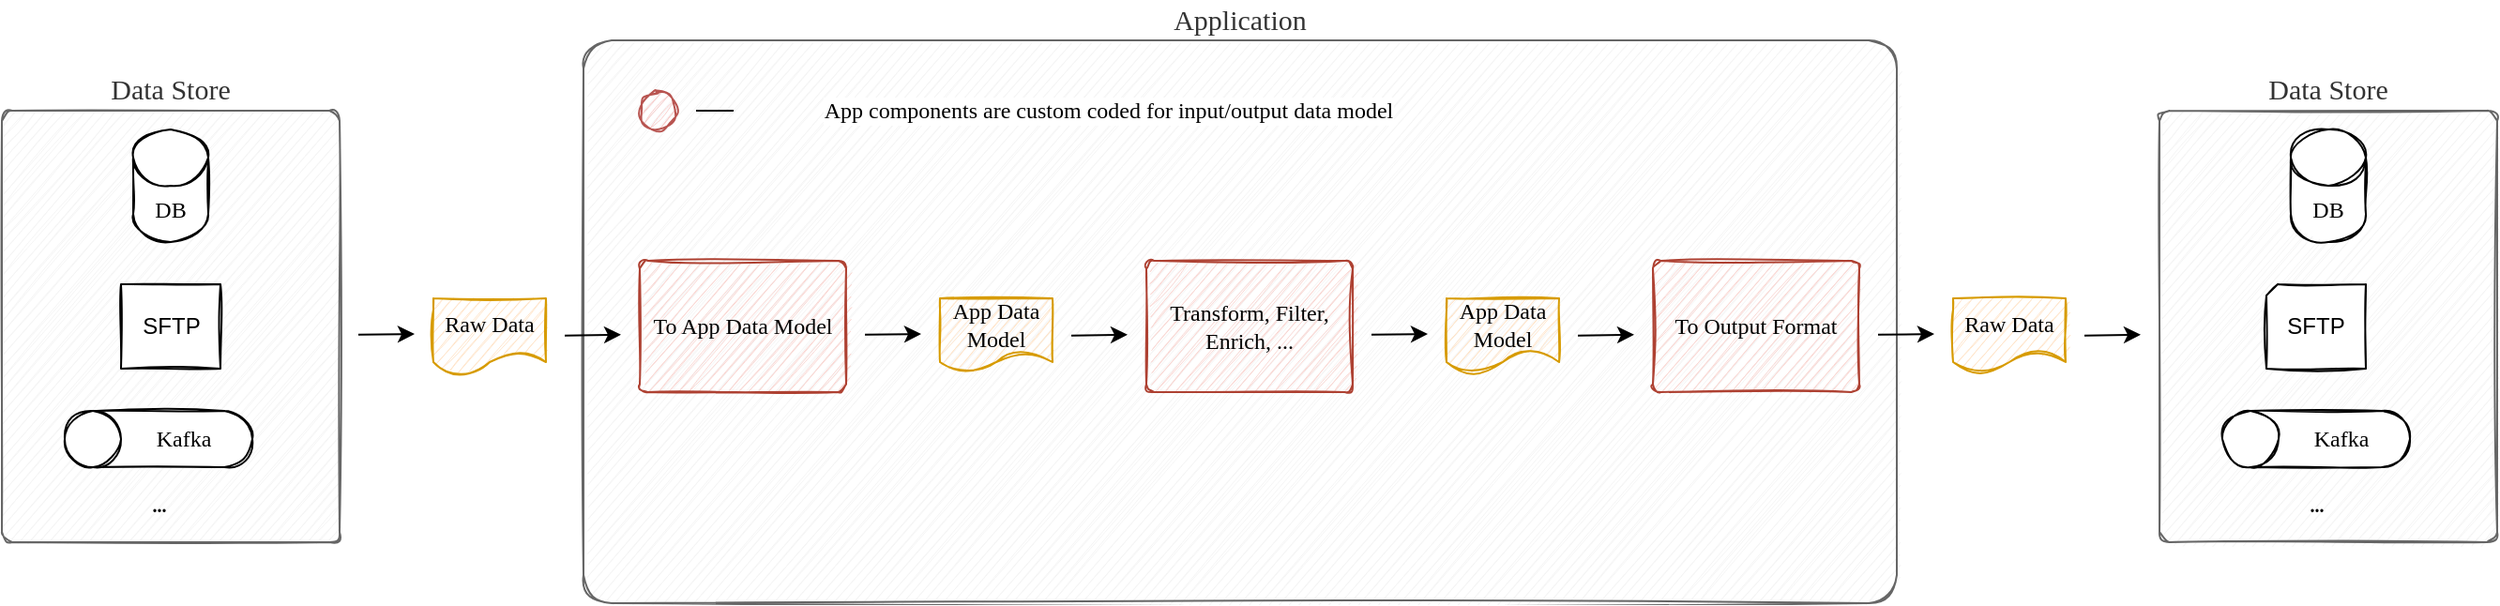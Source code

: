 <mxfile version="14.1.2" type="device"><diagram id="JuNs4aXnyzr4UFM-_TlM" name="Page-1"><mxGraphModel dx="1331" dy="656" grid="1" gridSize="10" guides="1" tooltips="1" connect="1" arrows="1" fold="1" page="1" pageScale="1" pageWidth="1400" pageHeight="850" math="0" shadow="0"><root><mxCell id="0"/><mxCell id="1" parent="0"/><mxCell id="kE1Qr9K8hbBn4ShAv4_i-48" value="&lt;font style=&quot;font-size: 15px&quot;&gt;Application&lt;/font&gt;" style="rounded=1;whiteSpace=wrap;html=1;comic=0;sketch=1;curveFitting=0.95;sketchStyle=rough;fontFamily=Verdana;fillColor=#f5f5f5;strokeColor=#666666;fontColor=#333333;arcSize=5;labelPosition=center;verticalLabelPosition=top;align=center;verticalAlign=bottom;" vertex="1" parent="1"><mxGeometry x="340" y="162.5" width="700" height="300" as="geometry"/></mxCell><mxCell id="kE1Qr9K8hbBn4ShAv4_i-15" value="&lt;font style=&quot;font-size: 15px&quot;&gt;Data Store&lt;/font&gt;" style="rounded=1;whiteSpace=wrap;html=1;comic=0;sketch=1;labelPosition=center;verticalLabelPosition=top;align=center;verticalAlign=bottom;fontFamily=Verdana;curveFitting=0.95;arcSize=3;sketchStyle=rough;fillColor=#f5f5f5;strokeColor=#666666;fontColor=#333333;" vertex="1" parent="1"><mxGeometry x="30" y="200" width="180" height="230" as="geometry"/></mxCell><mxCell id="kE1Qr9K8hbBn4ShAv4_i-5" value="&lt;font face=&quot;Verdana&quot;&gt;DB&lt;/font&gt;" style="shape=cylinder3;whiteSpace=wrap;html=1;boundedLbl=1;backgroundOutline=1;size=15;comic=0;sketch=1;" vertex="1" parent="1"><mxGeometry x="100" y="210" width="40" height="60" as="geometry"/></mxCell><mxCell id="kE1Qr9K8hbBn4ShAv4_i-7" value="&lt;font face=&quot;Verdana&quot;&gt;Kafka&lt;/font&gt;" style="shape=cylinder3;whiteSpace=wrap;html=1;boundedLbl=1;backgroundOutline=1;size=15;comic=0;sketch=1;direction=north;" vertex="1" parent="1"><mxGeometry x="63.5" y="360" width="100" height="30" as="geometry"/></mxCell><mxCell id="kE1Qr9K8hbBn4ShAv4_i-14" value="SFTP" style="shape=card;whiteSpace=wrap;html=1;comic=0;sketch=1;size=0;" vertex="1" parent="1"><mxGeometry x="93.5" y="292.5" width="53" height="45" as="geometry"/></mxCell><mxCell id="kE1Qr9K8hbBn4ShAv4_i-16" value="" style="endArrow=classic;html=1;fontFamily=Verdana;arcSize=15;" edge="1" parent="1"><mxGeometry width="50" height="50" relative="1" as="geometry"><mxPoint x="220" y="319.41" as="sourcePoint"/><mxPoint x="250" y="319" as="targetPoint"/></mxGeometry></mxCell><mxCell id="kE1Qr9K8hbBn4ShAv4_i-17" value="Raw Data" style="shape=document;whiteSpace=wrap;html=1;boundedLbl=1;comic=0;sketch=1;fontFamily=Verdana;fillColor=#ffe6cc;strokeColor=#d79b00;" vertex="1" parent="1"><mxGeometry x="260" y="300" width="60" height="40" as="geometry"/></mxCell><mxCell id="kE1Qr9K8hbBn4ShAv4_i-20" value="" style="endArrow=classic;html=1;fontFamily=Verdana;arcSize=20;" edge="1" parent="1"><mxGeometry width="50" height="50" relative="1" as="geometry"><mxPoint x="330" y="319.82" as="sourcePoint"/><mxPoint x="360" y="319.41" as="targetPoint"/></mxGeometry></mxCell><mxCell id="kE1Qr9K8hbBn4ShAv4_i-21" value="&lt;font size=&quot;1&quot;&gt;&lt;b&gt;...&lt;/b&gt;&lt;/font&gt;" style="text;html=1;strokeColor=none;fillColor=none;align=center;verticalAlign=middle;whiteSpace=wrap;rounded=0;comic=0;sketch=1;curveFitting=0.95;sketchStyle=rough;fontFamily=Verdana;" vertex="1" parent="1"><mxGeometry x="94" y="400" width="40" height="20" as="geometry"/></mxCell><mxCell id="kE1Qr9K8hbBn4ShAv4_i-22" value="To App Data Model" style="rounded=1;whiteSpace=wrap;html=1;comic=0;sketch=1;curveFitting=0.95;sketchStyle=rough;fontFamily=Verdana;arcSize=6;fillColor=#fad9d5;strokeColor=#ae4132;" vertex="1" parent="1"><mxGeometry x="370" y="280" width="110" height="70" as="geometry"/></mxCell><mxCell id="kE1Qr9K8hbBn4ShAv4_i-28" value="App Data Model" style="shape=document;whiteSpace=wrap;html=1;boundedLbl=1;comic=0;sketch=1;fontFamily=Verdana;fillColor=#ffe6cc;strokeColor=#d79b00;" vertex="1" parent="1"><mxGeometry x="530" y="300" width="60" height="40" as="geometry"/></mxCell><mxCell id="kE1Qr9K8hbBn4ShAv4_i-29" value="" style="endArrow=classic;html=1;fontFamily=Verdana;" edge="1" parent="1"><mxGeometry width="50" height="50" relative="1" as="geometry"><mxPoint x="600" y="319.82" as="sourcePoint"/><mxPoint x="630" y="319.41" as="targetPoint"/></mxGeometry></mxCell><mxCell id="kE1Qr9K8hbBn4ShAv4_i-30" value="" style="endArrow=classic;html=1;fontFamily=Verdana;" edge="1" parent="1"><mxGeometry width="50" height="50" relative="1" as="geometry"><mxPoint x="490" y="319.41" as="sourcePoint"/><mxPoint x="520" y="319" as="targetPoint"/></mxGeometry></mxCell><mxCell id="kE1Qr9K8hbBn4ShAv4_i-31" value="Transform, Filter, Enrich, ..." style="rounded=1;whiteSpace=wrap;html=1;comic=0;sketch=1;curveFitting=0.95;sketchStyle=rough;fontFamily=Verdana;arcSize=6;fillColor=#fad9d5;strokeColor=#ae4132;" vertex="1" parent="1"><mxGeometry x="640" y="280" width="110" height="70" as="geometry"/></mxCell><mxCell id="kE1Qr9K8hbBn4ShAv4_i-32" value="App Data Model" style="shape=document;whiteSpace=wrap;html=1;boundedLbl=1;comic=0;sketch=1;fontFamily=Verdana;fillColor=#ffe6cc;strokeColor=#d79b00;" vertex="1" parent="1"><mxGeometry x="800" y="300" width="60" height="40" as="geometry"/></mxCell><mxCell id="kE1Qr9K8hbBn4ShAv4_i-33" value="" style="endArrow=classic;html=1;fontFamily=Verdana;" edge="1" parent="1"><mxGeometry width="50" height="50" relative="1" as="geometry"><mxPoint x="870" y="319.82" as="sourcePoint"/><mxPoint x="900" y="319.41" as="targetPoint"/></mxGeometry></mxCell><mxCell id="kE1Qr9K8hbBn4ShAv4_i-34" value="" style="endArrow=classic;html=1;fontFamily=Verdana;" edge="1" parent="1"><mxGeometry width="50" height="50" relative="1" as="geometry"><mxPoint x="760" y="319.41" as="sourcePoint"/><mxPoint x="790" y="319" as="targetPoint"/></mxGeometry></mxCell><mxCell id="kE1Qr9K8hbBn4ShAv4_i-35" value="To Output Format" style="rounded=1;whiteSpace=wrap;html=1;comic=0;sketch=1;curveFitting=0.95;sketchStyle=rough;fontFamily=Verdana;arcSize=6;fillColor=#fad9d5;strokeColor=#ae4132;" vertex="1" parent="1"><mxGeometry x="910" y="280" width="110" height="70" as="geometry"/></mxCell><mxCell id="kE1Qr9K8hbBn4ShAv4_i-36" value="" style="endArrow=classic;html=1;fontFamily=Verdana;" edge="1" parent="1"><mxGeometry width="50" height="50" relative="1" as="geometry"><mxPoint x="1030" y="319.41" as="sourcePoint"/><mxPoint x="1060" y="319" as="targetPoint"/></mxGeometry></mxCell><mxCell id="kE1Qr9K8hbBn4ShAv4_i-37" value="Raw Data" style="shape=document;whiteSpace=wrap;html=1;boundedLbl=1;comic=0;sketch=1;fontFamily=Verdana;fillColor=#ffe6cc;strokeColor=#d79b00;" vertex="1" parent="1"><mxGeometry x="1070" y="300" width="60" height="40" as="geometry"/></mxCell><mxCell id="kE1Qr9K8hbBn4ShAv4_i-38" value="" style="endArrow=classic;html=1;fontFamily=Verdana;" edge="1" parent="1"><mxGeometry width="50" height="50" relative="1" as="geometry"><mxPoint x="1140" y="319.82" as="sourcePoint"/><mxPoint x="1170" y="319.41" as="targetPoint"/></mxGeometry></mxCell><mxCell id="kE1Qr9K8hbBn4ShAv4_i-39" value="&lt;font style=&quot;font-size: 15px&quot;&gt;Data Store&lt;/font&gt;" style="rounded=1;whiteSpace=wrap;html=1;comic=0;sketch=1;labelPosition=center;verticalLabelPosition=top;align=center;verticalAlign=bottom;fontFamily=Verdana;curveFitting=0.95;arcSize=3;sketchStyle=rough;fillColor=#f5f5f5;strokeColor=#666666;fontColor=#333333;" vertex="1" parent="1"><mxGeometry x="1180" y="200" width="180" height="230" as="geometry"/></mxCell><mxCell id="kE1Qr9K8hbBn4ShAv4_i-40" value="&lt;font face=&quot;Verdana&quot;&gt;DB&lt;/font&gt;" style="shape=cylinder3;whiteSpace=wrap;html=1;boundedLbl=1;backgroundOutline=1;size=15;comic=0;sketch=1;" vertex="1" parent="1"><mxGeometry x="1250" y="210" width="40" height="60" as="geometry"/></mxCell><mxCell id="kE1Qr9K8hbBn4ShAv4_i-41" value="&lt;font face=&quot;Verdana&quot;&gt;Kafka&lt;/font&gt;" style="shape=cylinder3;whiteSpace=wrap;html=1;boundedLbl=1;backgroundOutline=1;size=15;comic=0;sketch=1;direction=north;" vertex="1" parent="1"><mxGeometry x="1213.5" y="360" width="100" height="30" as="geometry"/></mxCell><mxCell id="kE1Qr9K8hbBn4ShAv4_i-42" value="SFTP" style="shape=card;whiteSpace=wrap;html=1;comic=0;sketch=1;size=6;" vertex="1" parent="1"><mxGeometry x="1237" y="292.5" width="53" height="45" as="geometry"/></mxCell><mxCell id="kE1Qr9K8hbBn4ShAv4_i-43" value="&lt;font size=&quot;1&quot;&gt;&lt;b&gt;...&lt;/b&gt;&lt;/font&gt;" style="text;html=1;strokeColor=none;fillColor=none;align=center;verticalAlign=middle;whiteSpace=wrap;rounded=0;comic=0;sketch=1;curveFitting=0.95;sketchStyle=rough;fontFamily=Verdana;" vertex="1" parent="1"><mxGeometry x="1244" y="400" width="40" height="20" as="geometry"/></mxCell><mxCell id="kE1Qr9K8hbBn4ShAv4_i-49" value="" style="ellipse;whiteSpace=wrap;html=1;aspect=fixed;rounded=1;comic=0;sketch=1;curveFitting=0.95;sketchStyle=rough;fontFamily=Verdana;fillColor=#f8cecc;strokeColor=#b85450;" vertex="1" parent="1"><mxGeometry x="370" y="190" width="20" height="20" as="geometry"/></mxCell><mxCell id="kE1Qr9K8hbBn4ShAv4_i-54" value="App components are custom coded for input/output data model" style="text;html=1;strokeColor=none;fillColor=none;align=center;verticalAlign=middle;whiteSpace=wrap;rounded=0;comic=0;sketch=1;curveFitting=0.95;sketchStyle=rough;fontFamily=Verdana;labelBackgroundColor=#FFFFFF;labelBorderColor=none;" vertex="1" parent="1"><mxGeometry x="420" y="190" width="400" height="20" as="geometry"/></mxCell><mxCell id="kE1Qr9K8hbBn4ShAv4_i-59" value="" style="endArrow=none;html=1;strokeWidth=1;fontFamily=Verdana;endFill=0;" edge="1" parent="1" target="kE1Qr9K8hbBn4ShAv4_i-54"><mxGeometry width="50" height="50" relative="1" as="geometry"><mxPoint x="400" y="200" as="sourcePoint"/><mxPoint x="450" y="150" as="targetPoint"/></mxGeometry></mxCell></root></mxGraphModel></diagram></mxfile>